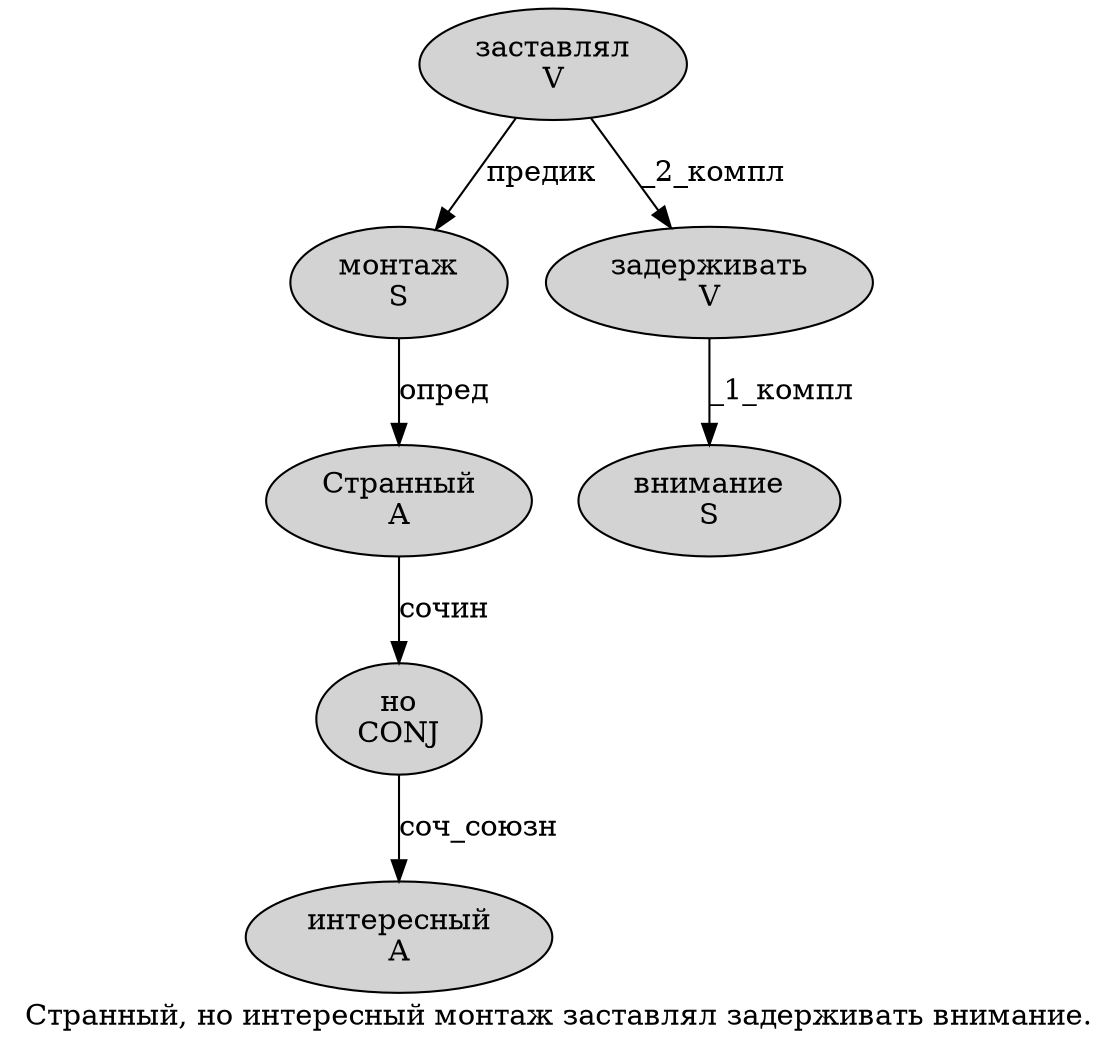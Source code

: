 digraph SENTENCE_4055 {
	graph [label="Странный, но интересный монтаж заставлял задерживать внимание."]
	node [style=filled]
		0 [label="Странный
A" color="" fillcolor=lightgray penwidth=1 shape=ellipse]
		2 [label="но
CONJ" color="" fillcolor=lightgray penwidth=1 shape=ellipse]
		3 [label="интересный
A" color="" fillcolor=lightgray penwidth=1 shape=ellipse]
		4 [label="монтаж
S" color="" fillcolor=lightgray penwidth=1 shape=ellipse]
		5 [label="заставлял
V" color="" fillcolor=lightgray penwidth=1 shape=ellipse]
		6 [label="задерживать
V" color="" fillcolor=lightgray penwidth=1 shape=ellipse]
		7 [label="внимание
S" color="" fillcolor=lightgray penwidth=1 shape=ellipse]
			4 -> 0 [label="опред"]
			0 -> 2 [label="сочин"]
			2 -> 3 [label="соч_союзн"]
			5 -> 4 [label="предик"]
			5 -> 6 [label="_2_компл"]
			6 -> 7 [label="_1_компл"]
}